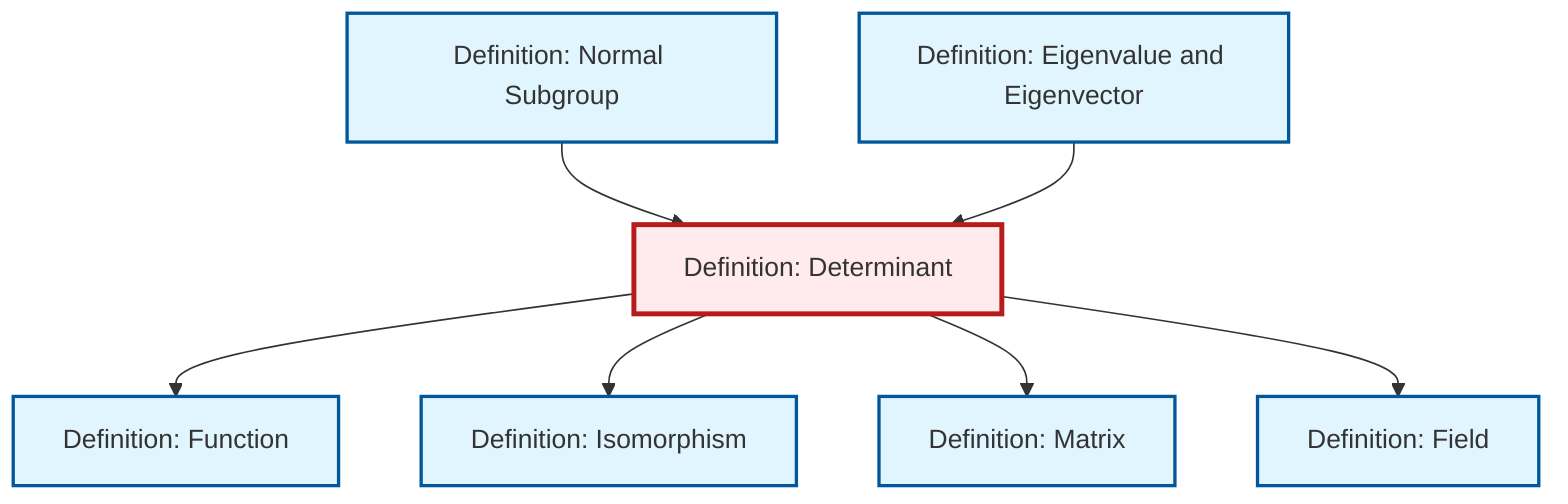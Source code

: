 graph TD
    classDef definition fill:#e1f5fe,stroke:#01579b,stroke-width:2px
    classDef theorem fill:#f3e5f5,stroke:#4a148c,stroke-width:2px
    classDef axiom fill:#fff3e0,stroke:#e65100,stroke-width:2px
    classDef example fill:#e8f5e9,stroke:#1b5e20,stroke-width:2px
    classDef current fill:#ffebee,stroke:#b71c1c,stroke-width:3px
    def-matrix["Definition: Matrix"]:::definition
    def-function["Definition: Function"]:::definition
    def-eigenvalue-eigenvector["Definition: Eigenvalue and Eigenvector"]:::definition
    def-determinant["Definition: Determinant"]:::definition
    def-normal-subgroup["Definition: Normal Subgroup"]:::definition
    def-isomorphism["Definition: Isomorphism"]:::definition
    def-field["Definition: Field"]:::definition
    def-normal-subgroup --> def-determinant
    def-determinant --> def-function
    def-determinant --> def-isomorphism
    def-eigenvalue-eigenvector --> def-determinant
    def-determinant --> def-matrix
    def-determinant --> def-field
    class def-determinant current